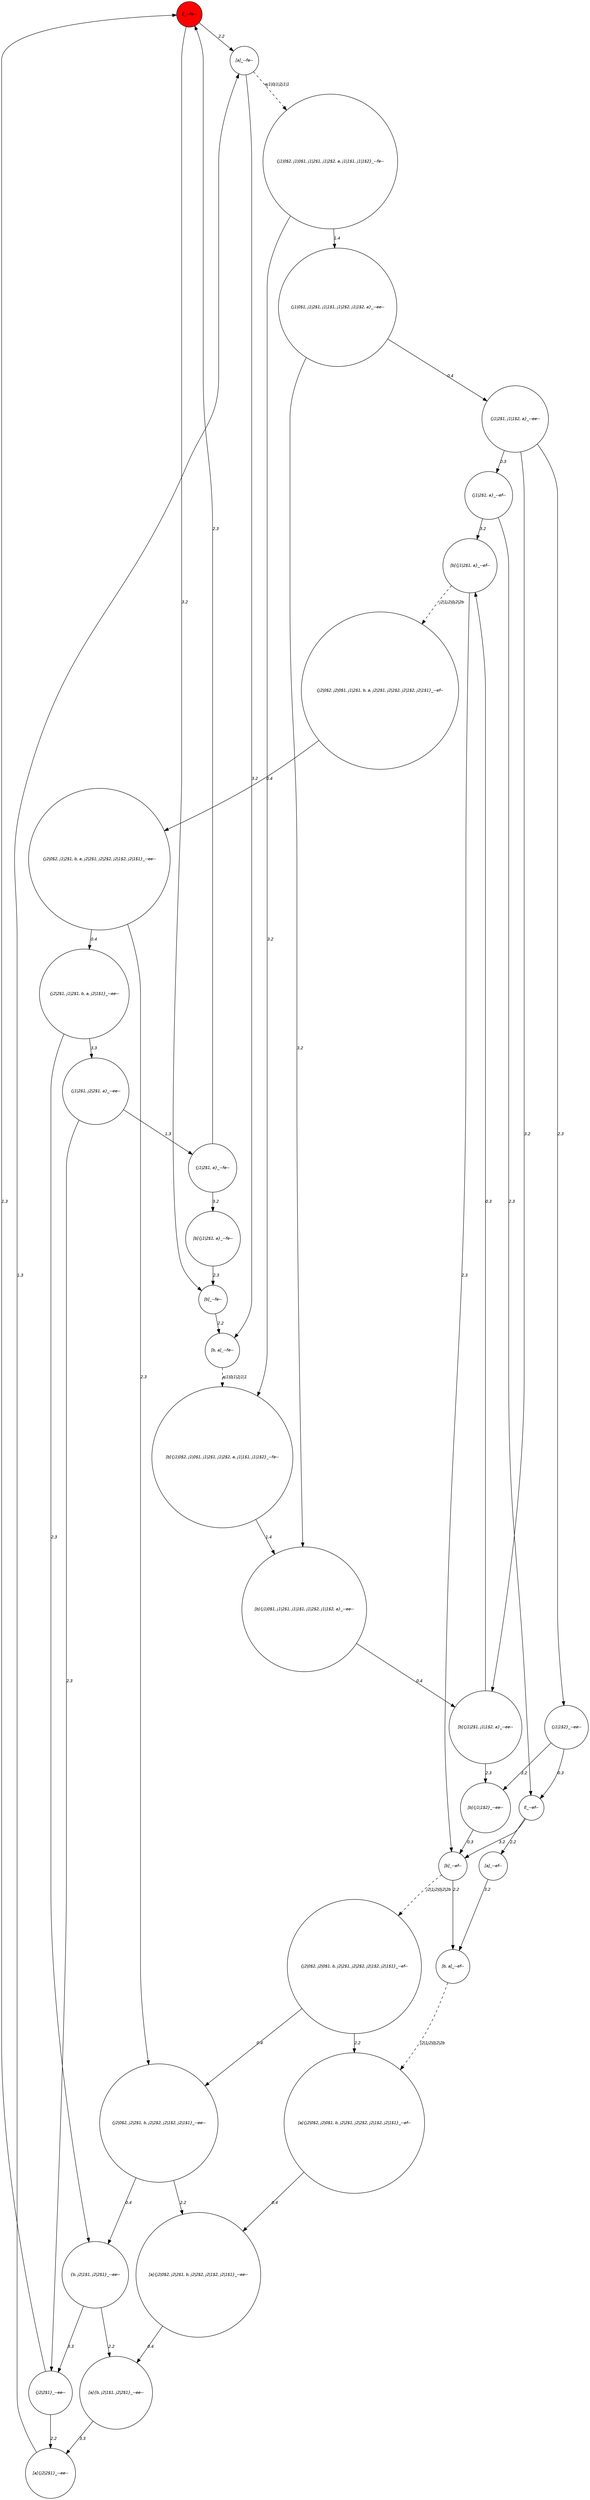 digraph "imc" { 
graph [	fontname = "Helvetica-Oblique", fontsize = 10]; 
edge [	fontname = "Helvetica-Oblique", fontsize = 10]; 
node [	shape=circle, fontname = "Helvetica-Oblique", fontsize = 10] ; 
"E_--fe--" [shape=circle, style=filled, fillcolor=green] ; 
"E_--fe--" [shape=circle, style=filled, fillcolor=red] ; 
"{j2|2$1}_--ee--" -> "[a]{j2|2$1}_--ee--" [label = "2.2"] ; 
"[a]{b, j2|1$1, j2|2$1}_--ee--" -> "[a]{j2|2$1}_--ee--" [label = "3.3"] ; 
"{j1|0$1, j1|2$1, j1|1$1, j1|2$2, j1|1$2, a}_--ee--" -> "{j1|2$1, j1|1$2, a}_--ee--" [label = "0.4"] ; 
"{j1|0$2, j1|0$1, j1|2$1, j1|2$2, a, j1|1$1, j1|1$2}_--fe--" -> "{j1|0$1, j1|2$1, j1|1$1, j1|2$2, j1|1$2, a}_--ee--" [label = "1.4"] ; 
"{j1|0$2, j1|0$1, j1|2$1, j1|2$2, a, j1|1$1, j1|1$2}_--fe--" -> "[b]{j1|0$2, j1|0$1, j1|2$1, j1|2$2, a, j1|1$1, j1|1$2}_--fe--" [label = "3.2"] ; 
"{j2|0$2, j1|2$1, b, a, j2|2$1, j2|2$2, j2|1$2, j2|1$1}_--ee--" -> "{j2|2$1, j1|2$1, b, a, j2|1$1}_--ee--" [label = "0.4"] ; 
"{j2|0$2, j2|0$1, b, j2|2$1, j2|2$2, j2|1$2, j2|1$1}_--ef--" -> "[a]{j2|0$2, j2|0$1, b, j2|2$1, j2|2$2, j2|1$2, j2|1$1}_--ef--" [label = "2.2"] ; 
"[b]_--ef--" -> "{j2|0$2, j2|0$1, b, j2|2$1, j2|2$2, j2|1$2, j2|1$1}_--ef--" [label = "j2|1j2|0j2|2b" style=dashed] ; 
"{j1|2$1, a}_--fe--" -> "E_--fe--" [label = "2.3"] ; 
"{j1|2$1, a}_--ef--" -> "[b]{j1|2$1, a}_--ef--" [label = "3.2"] ; 
"{j2|0$2, j2|2$1, b, j2|2$2, j2|1$2, j2|1$1}_--ee--" -> "[a]{j2|0$2, j2|2$1, b, j2|2$2, j2|1$2, j2|1$1}_--ee--" [label = "2.2"] ; 
"{j1|1$2}_--ee--" -> "[b]{j1|1$2}_--ee--" [label = "3.2"] ; 
"[a]_--fe--" -> "{j1|0$2, j1|0$1, j1|2$1, j1|2$2, a, j1|1$1, j1|1$2}_--fe--" [label = "aj1|0j1|2j1|1" style=dashed] ; 
"{j1|2$1, j2|2$1, a}_--ee--" -> "{j1|2$1, a}_--fe--" [label = "1.3"] ; 
"[a]{j2|0$2, j2|0$1, b, j2|2$1, j2|2$2, j2|1$2, j2|1$1}_--ef--" -> "[a]{j2|0$2, j2|2$1, b, j2|2$2, j2|1$2, j2|1$1}_--ee--" [label = "0.4"] ; 
"{j1|0$1, j1|2$1, j1|1$1, j1|2$2, j1|1$2, a}_--ee--" -> "[b]{j1|0$1, j1|2$1, j1|1$1, j1|2$2, j1|1$2, a}_--ee--" [label = "3.2"] ; 
"{j1|2$1, j1|1$2, a}_--ee--" -> "{j1|1$2}_--ee--" [label = "2.3"] ; 
"{j2|0$2, j2|0$1, j1|2$1, b, a, j2|2$1, j2|2$2, j2|1$2, j2|1$1}_--ef--" -> "{j2|0$2, j1|2$1, b, a, j2|2$1, j2|2$2, j2|1$2, j2|1$1}_--ee--" [label = "0.4"] ; 
"[a]_--ef--" -> "[b, a]_--ef--" [label = "3.2"] ; 
"{j1|2$1, a}_--fe--" -> "[b]{j1|2$1, a}_--fe--" [label = "3.2"] ; 
"[a]{j2|0$2, j2|2$1, b, j2|2$2, j2|1$2, j2|1$1}_--ee--" -> "[a]{b, j2|1$1, j2|2$1}_--ee--" [label = "0.4"] ; 
"[b]{j1|2$1, j1|1$2, a}_--ee--" -> "[b]{j1|1$2}_--ee--" [label = "2.3"] ; 
"[b]{j1|2$1, a}_--ef--" -> "{j2|0$2, j2|0$1, j1|2$1, b, a, j2|2$1, j2|2$2, j2|1$2, j2|1$1}_--ef--" [label = "j2|1j2|0j2|2b" style=dashed] ; 
"{j2|2$1}_--ee--" -> "E_--fe--" [label = "1.3"] ; 
"[b]{j1|0$2, j1|0$1, j1|2$1, j1|2$2, a, j1|1$1, j1|1$2}_--fe--" -> "[b]{j1|0$1, j1|2$1, j1|1$1, j1|2$2, j1|1$2, a}_--ee--" [label = "1.4"] ; 
"[b]_--fe--" -> "[b, a]_--fe--" [label = "2.2"] ; 
"{j1|2$1, j2|2$1, a}_--ee--" -> "{j2|2$1}_--ee--" [label = "2.3"] ; 
"{j2|0$2, j2|2$1, b, j2|2$2, j2|1$2, j2|1$1}_--ee--" -> "{b, j2|1$1, j2|2$1}_--ee--" [label = "0.4"] ; 
"{j2|2$1, j1|2$1, b, a, j2|1$1}_--ee--" -> "{j1|2$1, j2|2$1, a}_--ee--" [label = "3.3"] ; 
"E_--fe--" -> "[a]_--fe--" [label = "2.2"] ; 
"{b, j2|1$1, j2|2$1}_--ee--" -> "{j2|2$1}_--ee--" [label = "3.3"] ; 
"[b, a]_--fe--" -> "[b]{j1|0$2, j1|0$1, j1|2$1, j1|2$2, a, j1|1$1, j1|1$2}_--fe--" [label = "aj1|0j1|2j1|1" style=dashed] ; 
"{j2|0$2, j1|2$1, b, a, j2|2$1, j2|2$2, j2|1$2, j2|1$1}_--ee--" -> "{j2|0$2, j2|2$1, b, j2|2$2, j2|1$2, j2|1$1}_--ee--" [label = "2.3"] ; 
"{j1|1$2}_--ee--" -> "E_--ef--" [label = "0.3"] ; 
"[b]_--ef--" -> "[b, a]_--ef--" [label = "2.2"] ; 
"[a]_--fe--" -> "[b, a]_--fe--" [label = "3.2"] ; 
"[b, a]_--ef--" -> "[a]{j2|0$2, j2|0$1, b, j2|2$1, j2|2$2, j2|1$2, j2|1$1}_--ef--" [label = "j2|1j2|0j2|2b" style=dashed] ; 
"E_--ef--" -> "[a]_--ef--" [label = "2.2"] ; 
"[b]{j1|1$2}_--ee--" -> "[b]_--ef--" [label = "0.3"] ; 
"{j1|2$1, a}_--ef--" -> "E_--ef--" [label = "2.3"] ; 
"{j2|2$1, j1|2$1, b, a, j2|1$1}_--ee--" -> "{b, j2|1$1, j2|2$1}_--ee--" [label = "2.3"] ; 
"E_--ef--" -> "[b]_--ef--" [label = "3.2"] ; 
"[a]{j2|2$1}_--ee--" -> "[a]_--fe--" [label = "1.3"] ; 
"[b]{j1|2$1, a}_--ef--" -> "[b]_--ef--" [label = "2.3"] ; 
"{j1|2$1, j1|1$2, a}_--ee--" -> "{j1|2$1, a}_--ef--" [label = "0.3"] ; 
"[b]{j1|2$1, j1|1$2, a}_--ee--" -> "[b]{j1|2$1, a}_--ef--" [label = "0.3"] ; 
"{b, j2|1$1, j2|2$1}_--ee--" -> "[a]{b, j2|1$1, j2|2$1}_--ee--" [label = "2.2"] ; 
"[b]{j1|0$1, j1|2$1, j1|1$1, j1|2$2, j1|1$2, a}_--ee--" -> "[b]{j1|2$1, j1|1$2, a}_--ee--" [label = "0.4"] ; 
"[b]{j1|2$1, a}_--fe--" -> "[b]_--fe--" [label = "2.3"] ; 
"{j2|0$2, j2|0$1, b, j2|2$1, j2|2$2, j2|1$2, j2|1$1}_--ef--" -> "{j2|0$2, j2|2$1, b, j2|2$2, j2|1$2, j2|1$1}_--ee--" [label = "0.4"] ; 
"E_--fe--" -> "[b]_--fe--" [label = "3.2"] ; 
"{j1|2$1, j1|1$2, a}_--ee--" -> "[b]{j1|2$1, j1|1$2, a}_--ee--" [label = "3.2"] ; 
}
